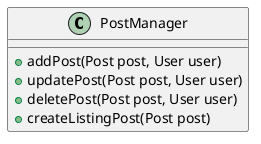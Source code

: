 @startuml PosteManager

Class PostManager {

    + addPost(Post post, User user)
    + updatePost(Post post, User user)
    + deletePost(Post post, User user)
    + createListingPost(Post post)
    
}

@enduml